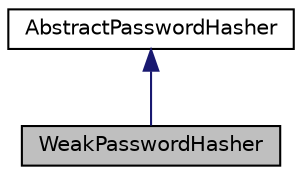 digraph "WeakPasswordHasher"
{
  edge [fontname="Helvetica",fontsize="10",labelfontname="Helvetica",labelfontsize="10"];
  node [fontname="Helvetica",fontsize="10",shape=record];
  Node1 [label="WeakPasswordHasher",height=0.2,width=0.4,color="black", fillcolor="grey75", style="filled", fontcolor="black"];
  Node2 -> Node1 [dir="back",color="midnightblue",fontsize="10",style="solid",fontname="Helvetica"];
  Node2 [label="AbstractPasswordHasher",height=0.2,width=0.4,color="black", fillcolor="white", style="filled",URL="$class_cake_1_1_auth_1_1_abstract_password_hasher.html"];
}
